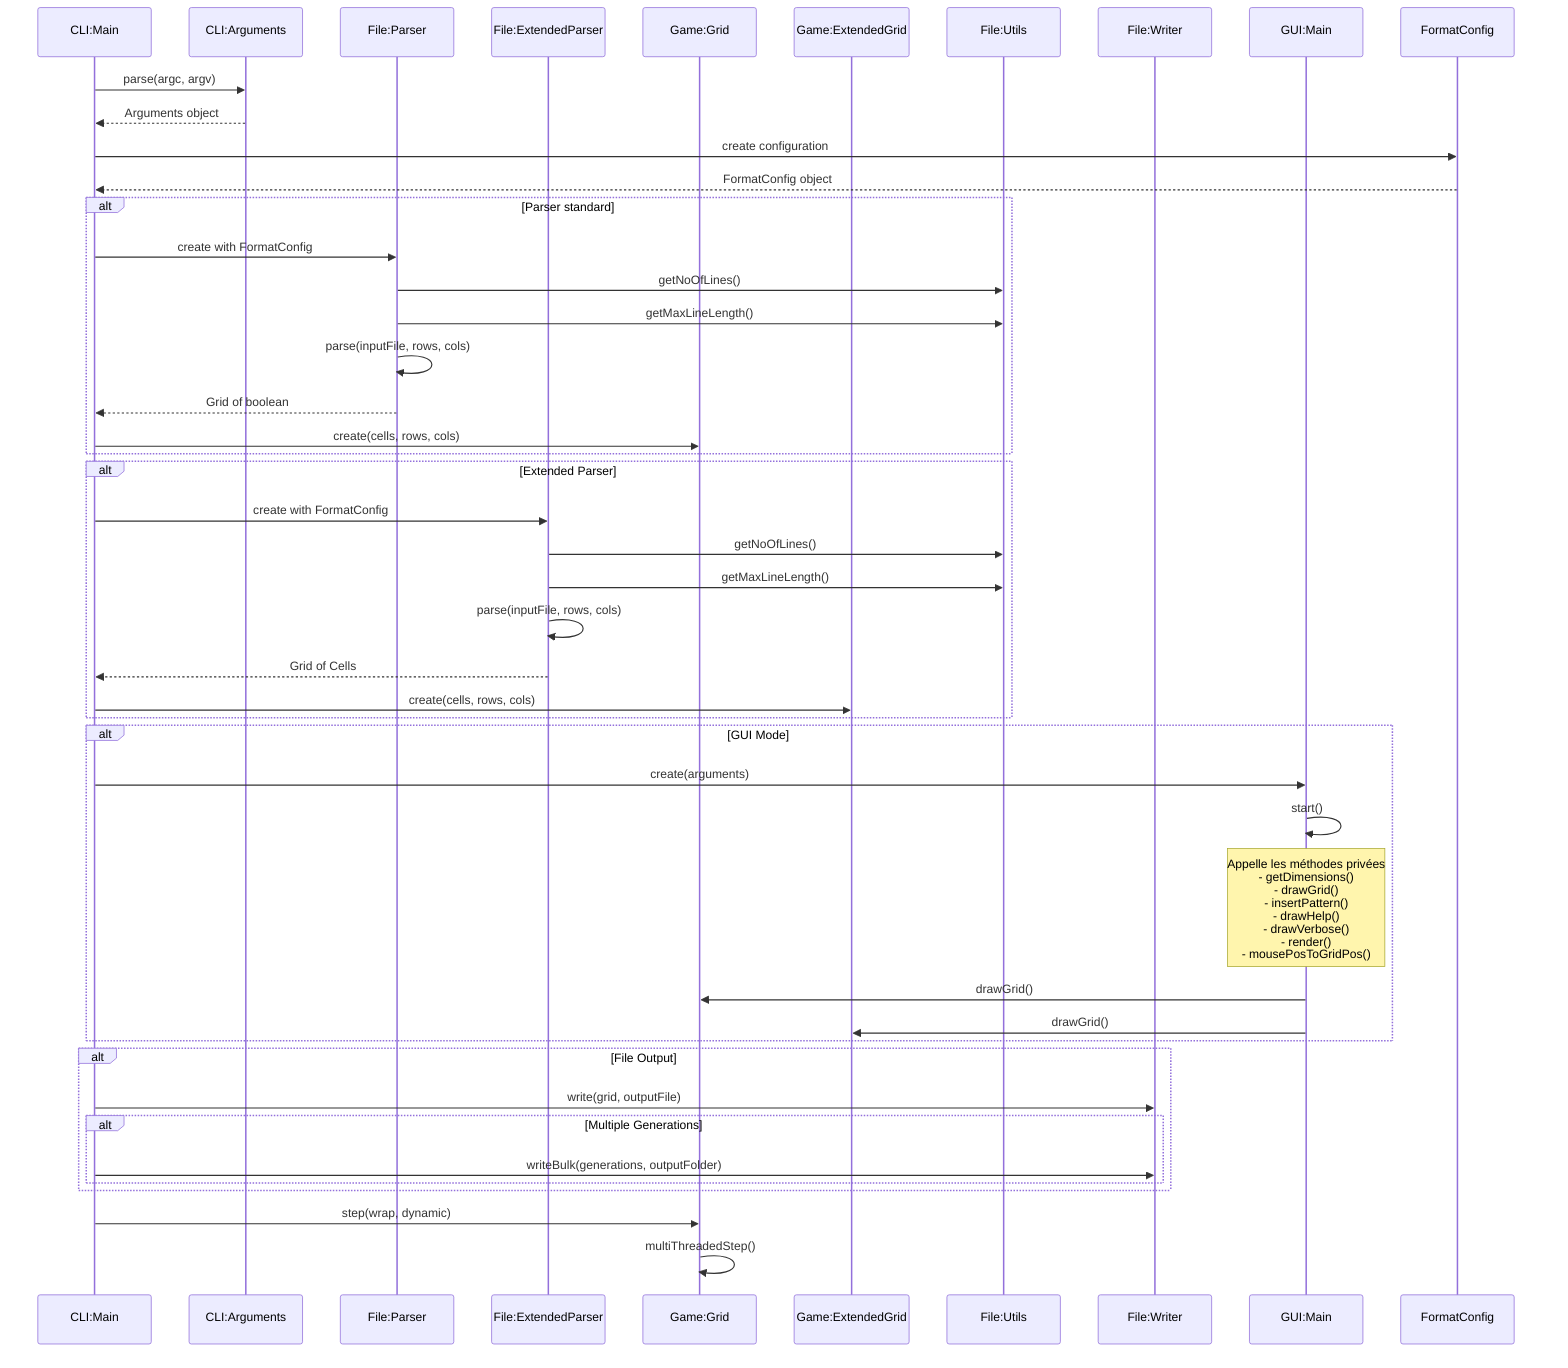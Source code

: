 sequenceDiagram
    participant Main as CLI:Main
    participant Arguments as CLI:Arguments
    participant Parser as File:Parser
    participant ExtendedParser as File:ExtendedParser
    participant Grid as Game:Grid
    participant ExtendedGrid as Game:ExtendedGrid
    participant Utils as File:Utils
    participant Writer as File:Writer
    participant GUIMain as GUI:Main

    Main->>Arguments: parse(argc, argv)
    Arguments-->>Main: Arguments object
    
    Main->>FormatConfig: create configuration
    FormatConfig-->>Main: FormatConfig object
    
    alt Parser standard
        Main->>Parser: create with FormatConfig
        Parser->>Utils: getNoOfLines()
        Parser->>Utils: getMaxLineLength()
        Parser->>Parser: parse(inputFile, rows, cols)
        Parser-->>Main: Grid of boolean
        
        Main->>Grid: create(cells, rows, cols)
    end
    
    alt Extended Parser
        Main->>ExtendedParser: create with FormatConfig
        ExtendedParser->>Utils: getNoOfLines()
        ExtendedParser->>Utils: getMaxLineLength()
        ExtendedParser->>ExtendedParser: parse(inputFile, rows, cols)
        ExtendedParser-->>Main: Grid of Cells
        
        Main->>ExtendedGrid: create(cells, rows, cols)
    end
    
    alt GUI Mode
        Main->>GUIMain: create(arguments)
        GUIMain->>GUIMain: start()
        
        Note over GUIMain: Appelle les méthodes privées<br>- getDimensions()<br>- drawGrid()<br>- insertPattern()<br>- drawHelp()<br>- drawVerbose()<br>- render()<br>- mousePosToGridPos()
        
        GUIMain->>Grid: drawGrid()
        GUIMain->>ExtendedGrid: drawGrid()
    end
    
    alt File Output
        Main->>Writer: write(grid, outputFile)
        alt Multiple Generations
            Main->>Writer: writeBulk(generations, outputFolder)
        end
    end
    
    Main->>Grid: step(wrap, dynamic)
    Grid->>Grid: multiThreadedStep()